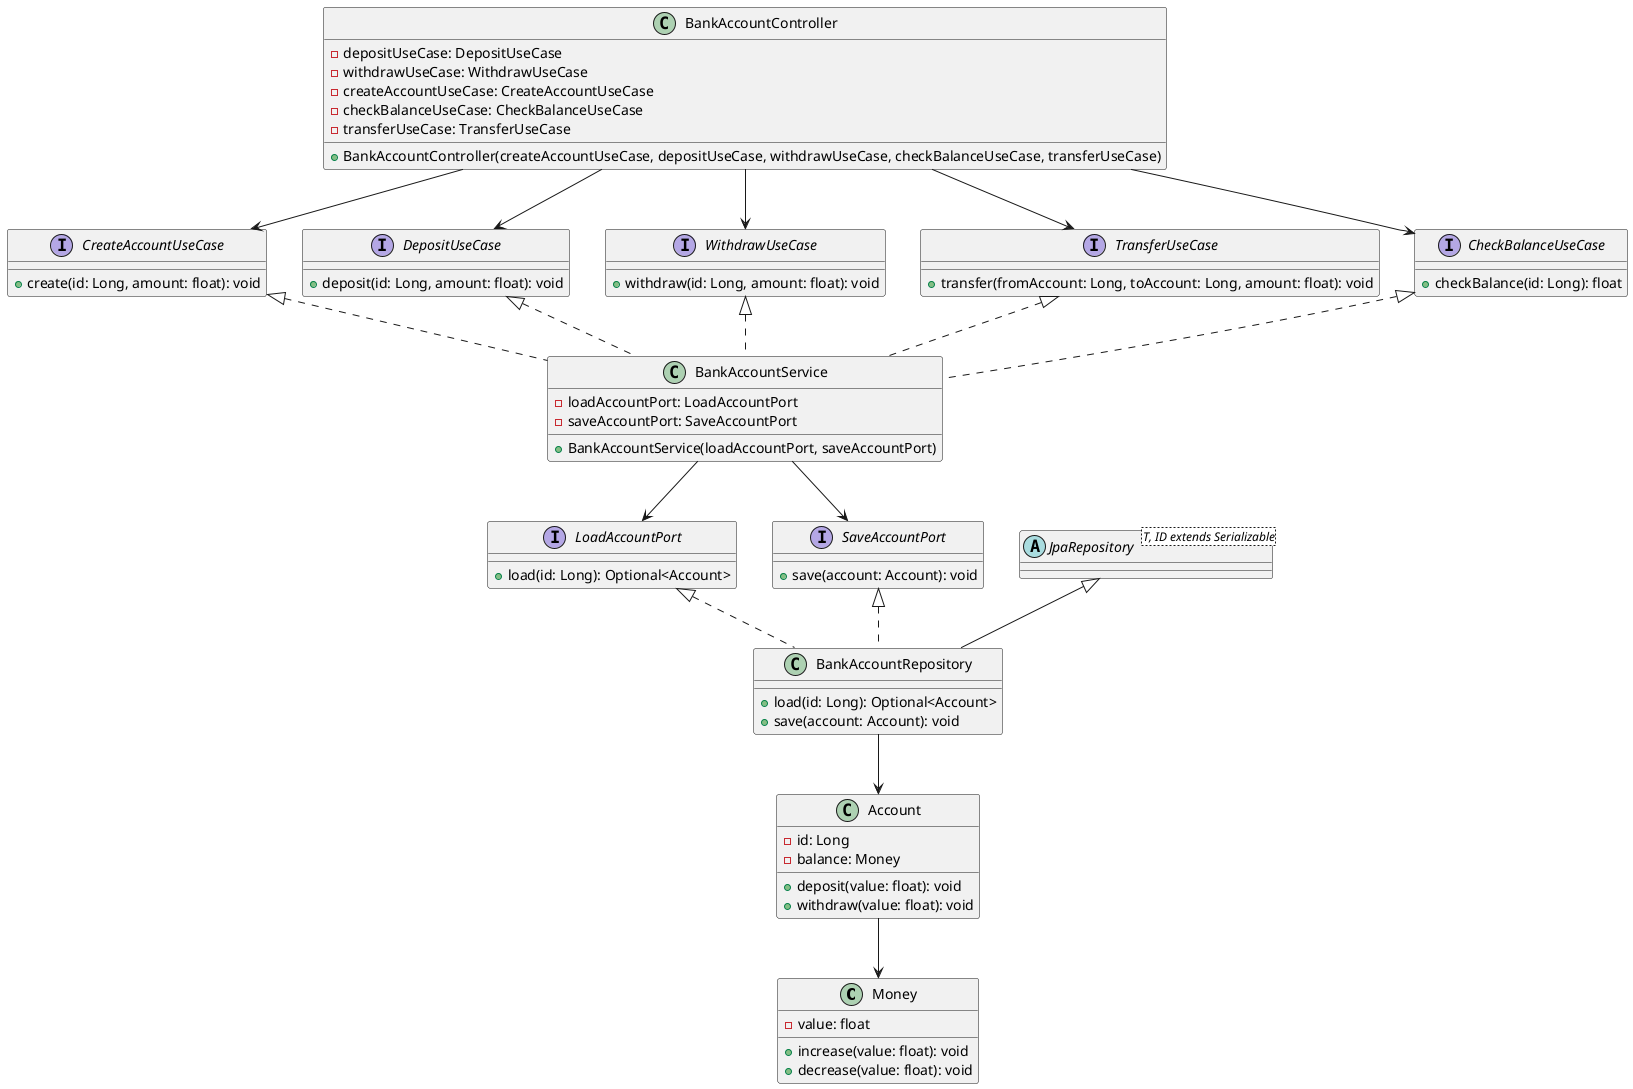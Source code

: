 @startuml 'solution-class-diagram'

    class Money {
        - value: float
        + increase(value: float): void
        + decrease(value: float): void
    }

    class Account {
        - id: Long
        - balance: Money
        + deposit(value: float): void
        + withdraw(value: float): void
    }

    interface CreateAccountUseCase {
        + create(id: Long, amount: float): void
    }

    interface DepositUseCase {
        + deposit(id: Long, amount: float): void
    }

    interface WithdrawUseCase {
        + withdraw(id: Long, amount: float): void
    }

    interface TransferUseCase {
        + transfer(fromAccount: Long, toAccount: Long, amount: float): void
    }

    interface CheckBalanceUseCase {
        + checkBalance(id: Long): float
    }

    interface LoadAccountPort {
        + load(id: Long): Optional<Account>
    }

    interface SaveAccountPort {
        + save(account: Account): void
    }

    abstract class JpaRepository<T, ID extends Serializable> {}

    class BankAccountRepository extends JpaRepository implements LoadAccountPort, SaveAccountPort {
        + load(id: Long): Optional<Account>
        + save(account: Account): void
    } 

    class BankAccountService implements CreateAccountUseCase, CheckBalanceUseCase, DepositUseCase, WithdrawUseCase, TransferUseCase {
        - loadAccountPort: LoadAccountPort
        - saveAccountPort: SaveAccountPort
        + BankAccountService(loadAccountPort, saveAccountPort)
    }

    class BankAccountController {
        - depositUseCase: DepositUseCase
        - withdrawUseCase: WithdrawUseCase
        - createAccountUseCase: CreateAccountUseCase
        - checkBalanceUseCase: CheckBalanceUseCase
        - transferUseCase: TransferUseCase 
        + BankAccountController(createAccountUseCase, depositUseCase, withdrawUseCase, checkBalanceUseCase, transferUseCase)
    }

    BankAccountController --> DepositUseCase
    BankAccountController --> WithdrawUseCase
    BankAccountController --> CreateAccountUseCase
    BankAccountController --> CheckBalanceUseCase
    BankAccountController --> TransferUseCase
    
    BankAccountService --> LoadAccountPort
    BankAccountService --> SaveAccountPort

    BankAccountRepository --> Account

    Account --> Money    
@enduml